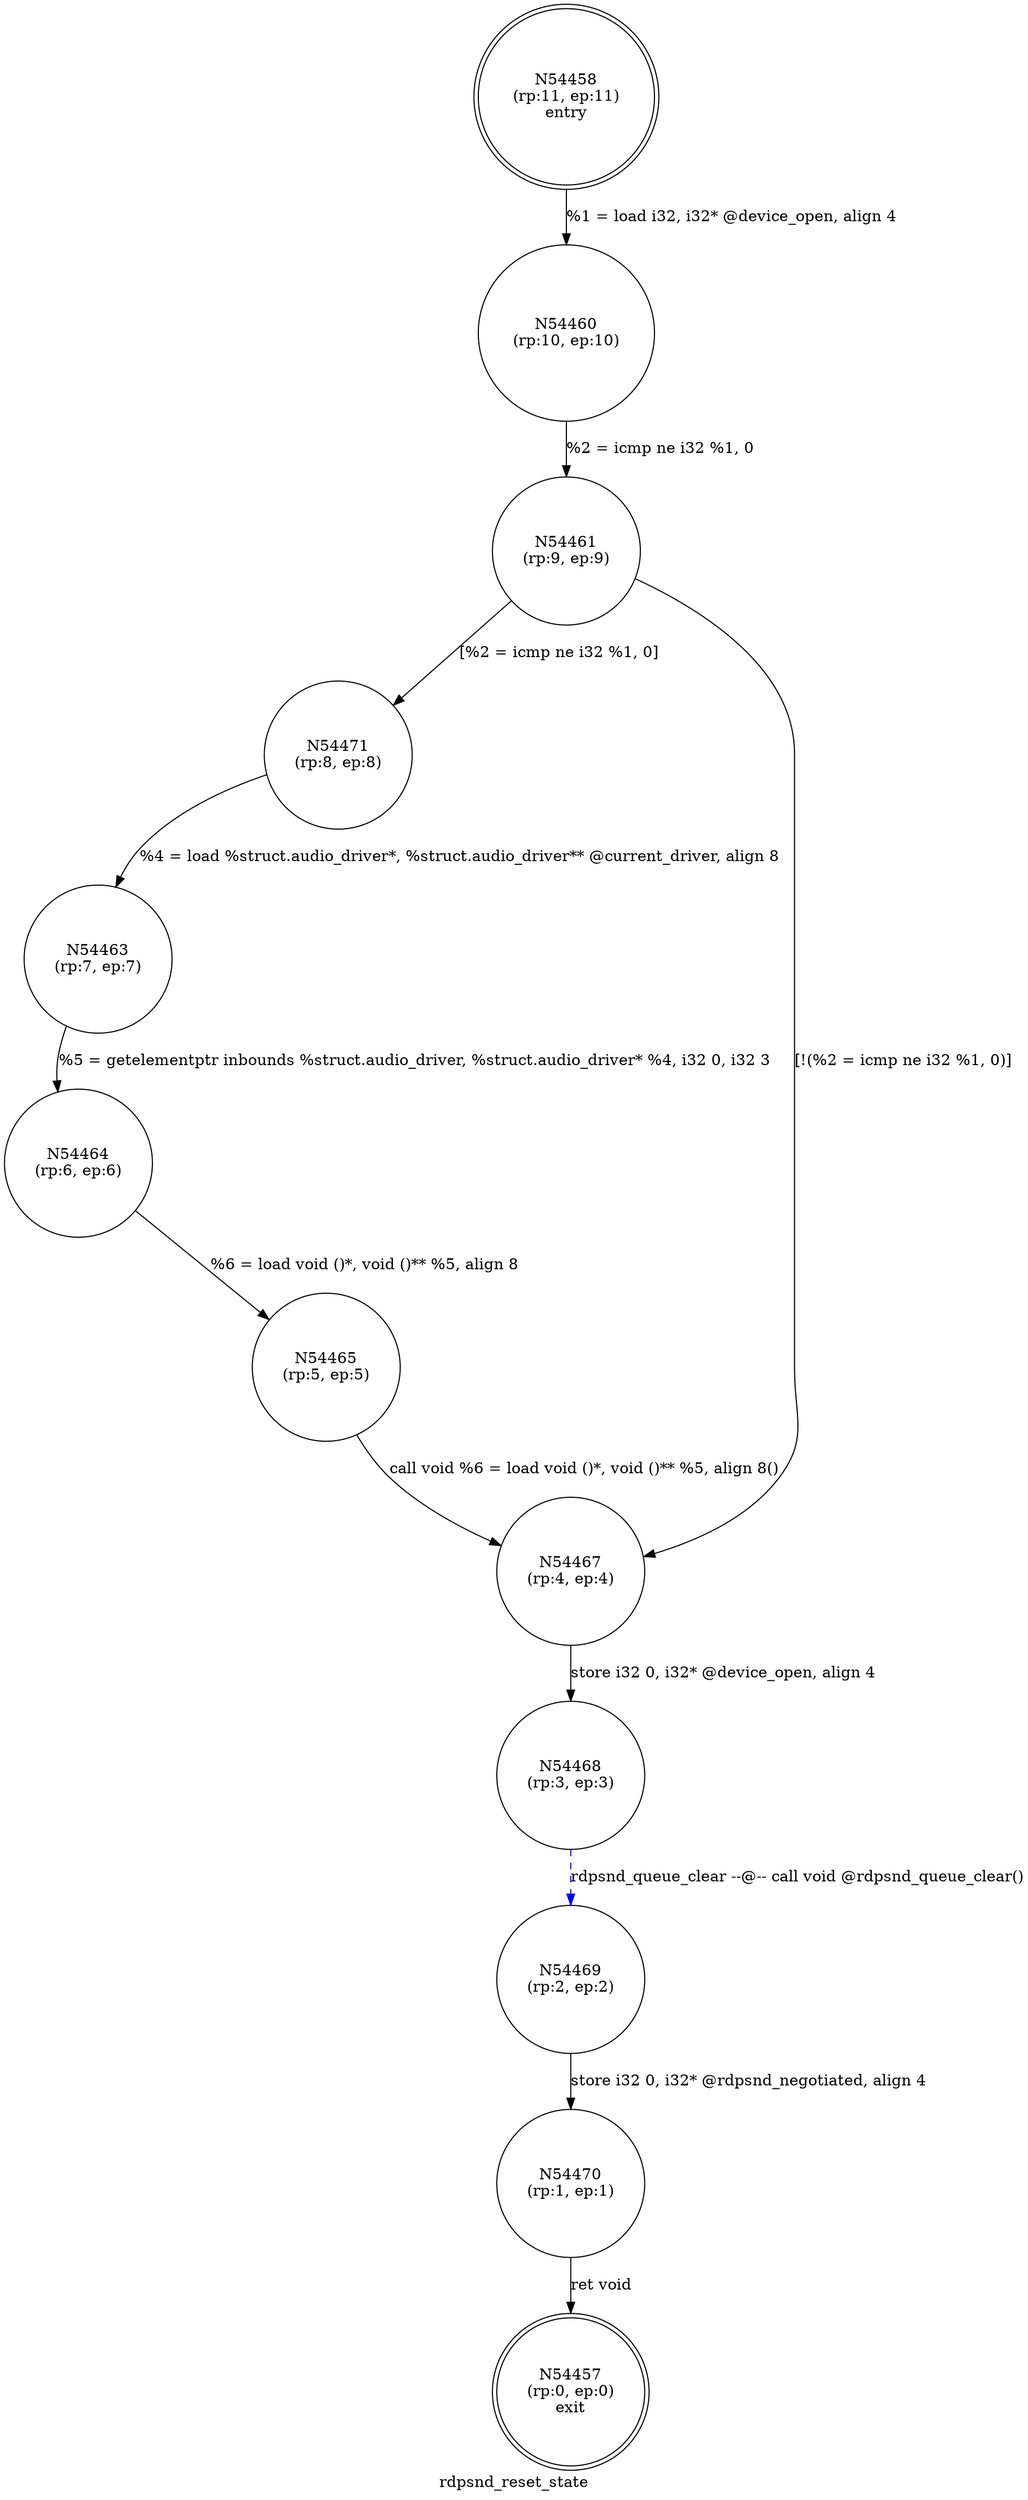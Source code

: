 digraph rdpsnd_reset_state {
label="rdpsnd_reset_state"
54457 [label="N54457\n(rp:0, ep:0)\nexit", shape="doublecircle"]
54458 [label="N54458\n(rp:11, ep:11)\nentry", shape="doublecircle"]
54458 -> 54460 [label="%1 = load i32, i32* @device_open, align 4"]
54460 [label="N54460\n(rp:10, ep:10)", shape="circle"]
54460 -> 54461 [label="%2 = icmp ne i32 %1, 0"]
54461 [label="N54461\n(rp:9, ep:9)", shape="circle"]
54461 -> 54471 [label="[%2 = icmp ne i32 %1, 0]"]
54461 -> 54467 [label="[!(%2 = icmp ne i32 %1, 0)]"]
54463 [label="N54463\n(rp:7, ep:7)", shape="circle"]
54463 -> 54464 [label="%5 = getelementptr inbounds %struct.audio_driver, %struct.audio_driver* %4, i32 0, i32 3"]
54464 [label="N54464\n(rp:6, ep:6)", shape="circle"]
54464 -> 54465 [label="%6 = load void ()*, void ()** %5, align 8"]
54465 [label="N54465\n(rp:5, ep:5)", shape="circle"]
54465 -> 54467 [label="call void %6 = load void ()*, void ()** %5, align 8()"]
54467 [label="N54467\n(rp:4, ep:4)", shape="circle"]
54467 -> 54468 [label="store i32 0, i32* @device_open, align 4"]
54468 [label="N54468\n(rp:3, ep:3)", shape="circle"]
54468 -> 54469 [label="rdpsnd_queue_clear --@-- call void @rdpsnd_queue_clear()", style="dashed", color="blue"]
54469 [label="N54469\n(rp:2, ep:2)", shape="circle"]
54469 -> 54470 [label="store i32 0, i32* @rdpsnd_negotiated, align 4"]
54470 [label="N54470\n(rp:1, ep:1)", shape="circle"]
54470 -> 54457 [label="ret void"]
54471 [label="N54471\n(rp:8, ep:8)", shape="circle"]
54471 -> 54463 [label="%4 = load %struct.audio_driver*, %struct.audio_driver** @current_driver, align 8"]
}
